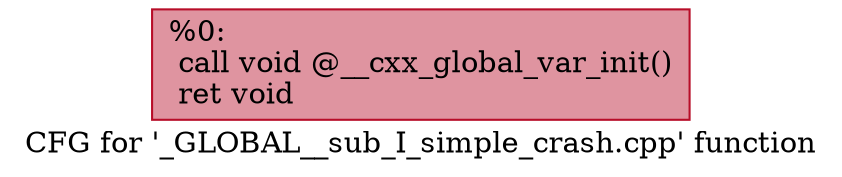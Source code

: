 digraph "CFG for '_GLOBAL__sub_I_simple_crash.cpp' function" {
	label="CFG for '_GLOBAL__sub_I_simple_crash.cpp' function";

	Node0x1967a70 [shape=record,color="#b70d28ff", style=filled, fillcolor="#b70d2870",label="{%0:\l  call void @__cxx_global_var_init()\l  ret void\l}"];
}
